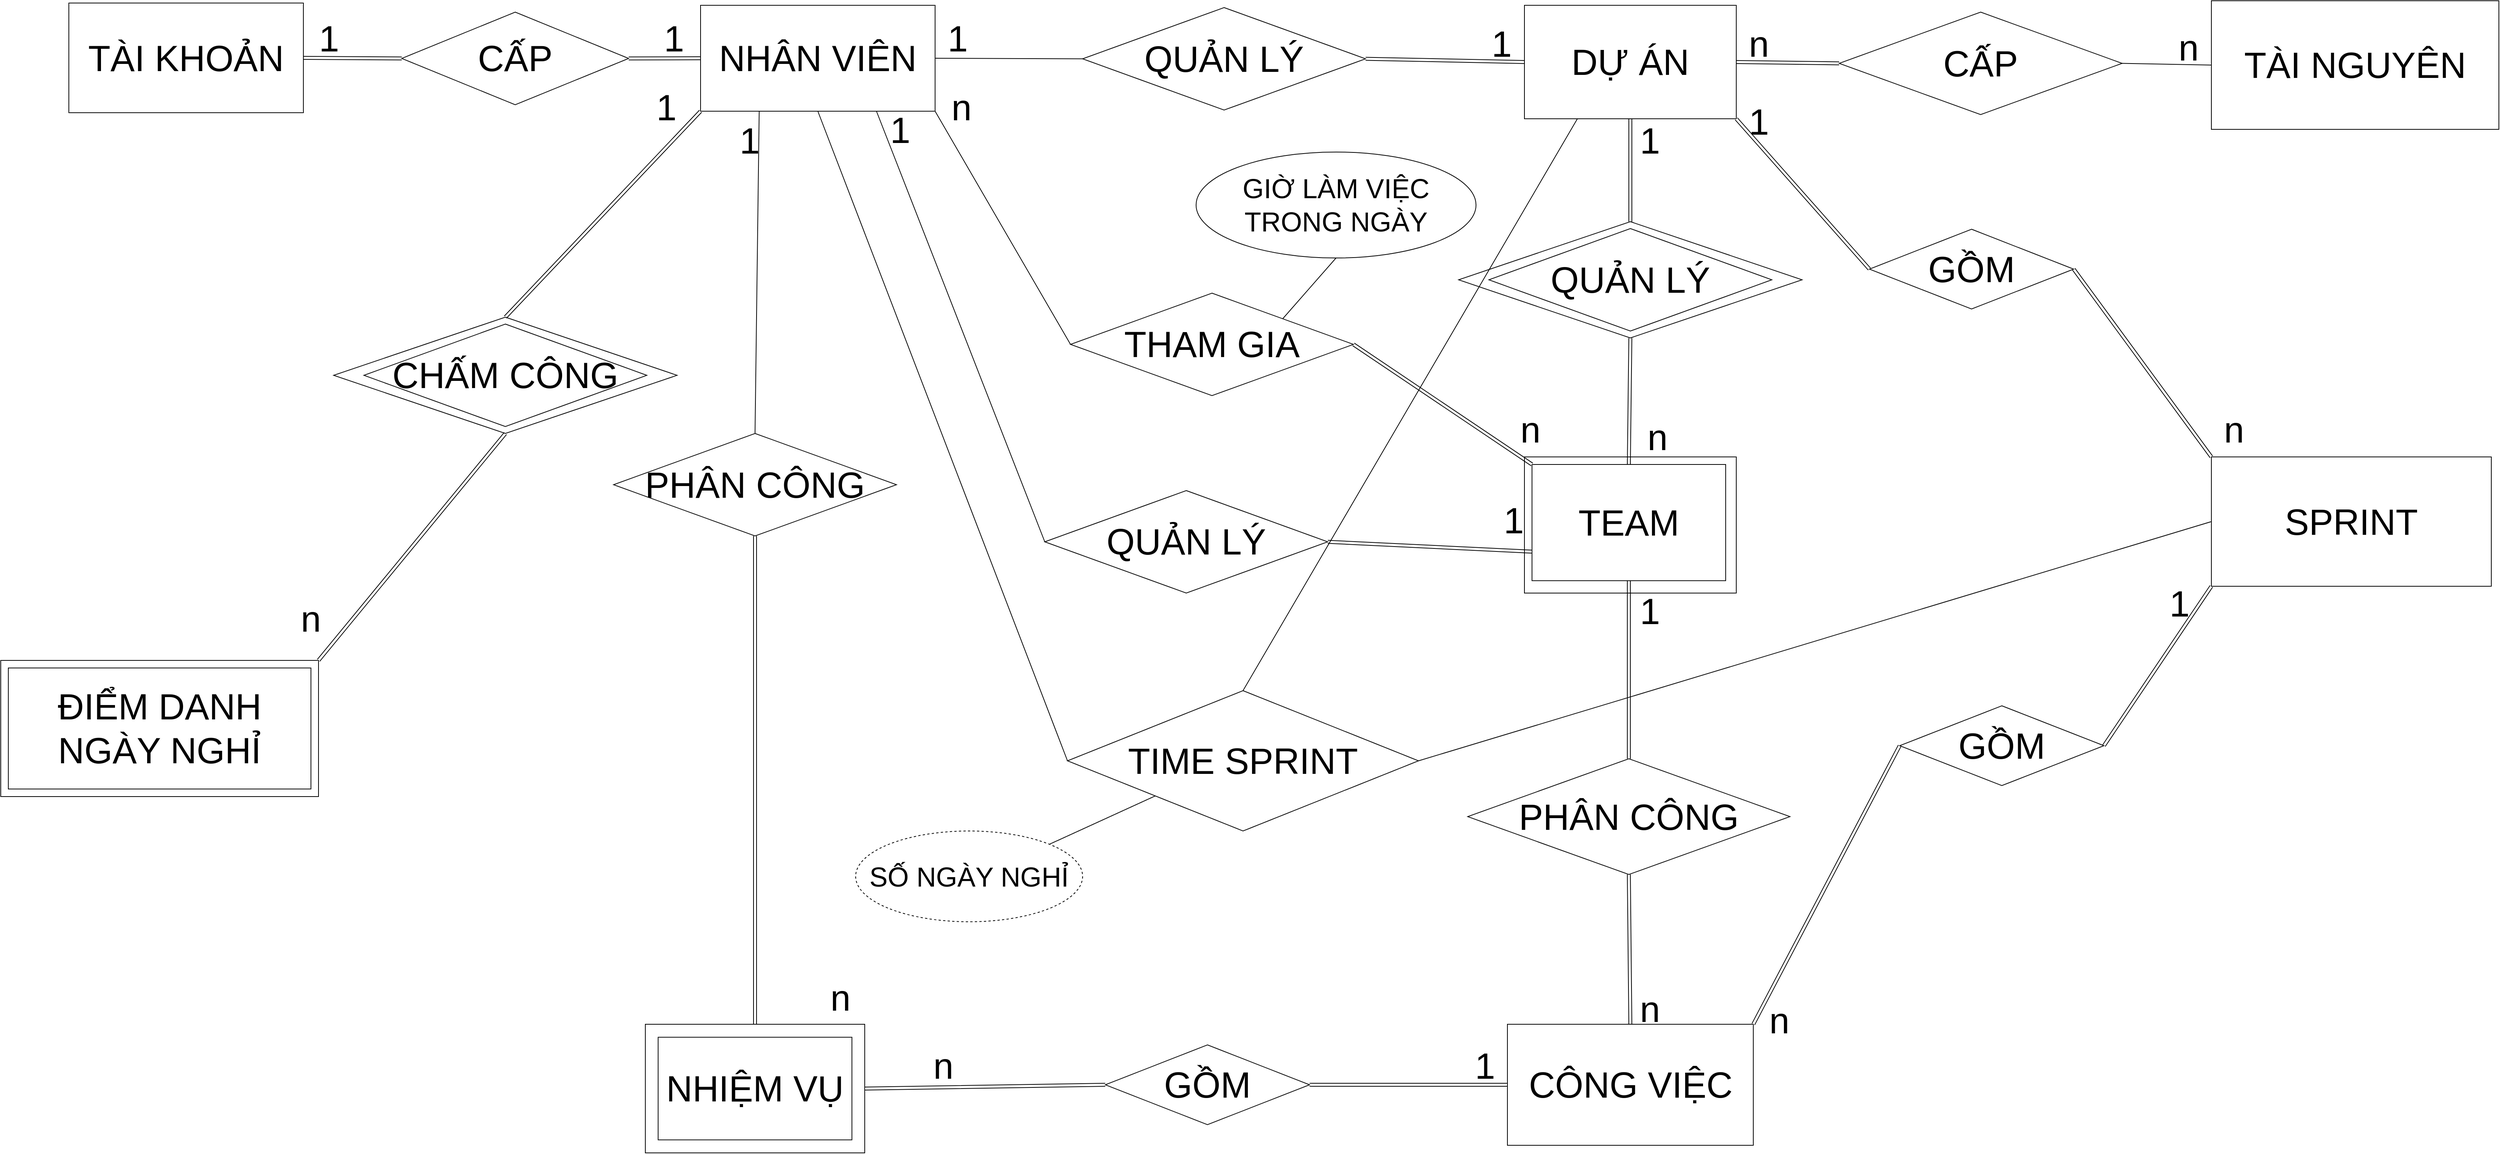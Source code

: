 <mxfile version="21.7.5" type="device">
  <diagram id="C5RBs43oDa-KdzZeNtuy" name="Page-1">
    <mxGraphModel dx="3190" dy="1515" grid="1" gridSize="10" guides="1" tooltips="1" connect="1" arrows="1" fold="1" page="1" pageScale="1" pageWidth="827" pageHeight="1169" math="0" shadow="0">
      <root>
        <mxCell id="WIyWlLk6GJQsqaUBKTNV-0" />
        <mxCell id="WIyWlLk6GJQsqaUBKTNV-1" parent="WIyWlLk6GJQsqaUBKTNV-0" />
        <mxCell id="3_I5SoKO1ajLQpSbr8QC-1" value="&lt;font style=&quot;font-size: 48px;&quot;&gt;TÀI KHOẢN&lt;/font&gt;" style="rounded=0;whiteSpace=wrap;html=1;" parent="WIyWlLk6GJQsqaUBKTNV-1" vertex="1">
          <mxGeometry x="270" y="201" width="310" height="145" as="geometry" />
        </mxCell>
        <mxCell id="3_I5SoKO1ajLQpSbr8QC-2" value="&lt;font style=&quot;font-size: 48px;&quot;&gt;NHÂN VIÊN&lt;/font&gt;" style="rounded=0;whiteSpace=wrap;html=1;" parent="WIyWlLk6GJQsqaUBKTNV-1" vertex="1">
          <mxGeometry x="1105" y="204" width="310" height="140" as="geometry" />
        </mxCell>
        <mxCell id="3_I5SoKO1ajLQpSbr8QC-3" value="" style="group" parent="WIyWlLk6GJQsqaUBKTNV-1" vertex="1" connectable="0">
          <mxGeometry x="1032" y="1551" width="290" height="170" as="geometry" />
        </mxCell>
        <mxCell id="3_I5SoKO1ajLQpSbr8QC-4" value="" style="rounded=0;whiteSpace=wrap;html=1;movable=1;resizable=1;rotatable=1;deletable=1;editable=1;locked=0;connectable=1;" parent="3_I5SoKO1ajLQpSbr8QC-3" vertex="1">
          <mxGeometry width="290" height="170" as="geometry" />
        </mxCell>
        <mxCell id="3_I5SoKO1ajLQpSbr8QC-5" value="&lt;font style=&quot;font-size: 48px;&quot;&gt;NHIỆM VỤ&lt;/font&gt;" style="rounded=0;whiteSpace=wrap;html=1;movable=1;resizable=1;rotatable=1;deletable=1;editable=1;locked=0;connectable=1;" parent="3_I5SoKO1ajLQpSbr8QC-3" vertex="1">
          <mxGeometry x="16.917" y="17.16" width="256.167" height="135.66" as="geometry" />
        </mxCell>
        <mxCell id="3_I5SoKO1ajLQpSbr8QC-14" value="&lt;font style=&quot;font-size: 48px;&quot;&gt;DỰ ÁN&lt;/font&gt;" style="rounded=0;whiteSpace=wrap;html=1;" parent="WIyWlLk6GJQsqaUBKTNV-1" vertex="1">
          <mxGeometry x="2194" y="204" width="280" height="150" as="geometry" />
        </mxCell>
        <mxCell id="3_I5SoKO1ajLQpSbr8QC-18" value="" style="group;rounded=0;strokeColor=default;fontFamily=Helvetica;fontSize=12;fontColor=default;fillColor=default;html=1;" parent="WIyWlLk6GJQsqaUBKTNV-1" vertex="1" connectable="0">
          <mxGeometry x="2194" y="801" width="280" height="180" as="geometry" />
        </mxCell>
        <mxCell id="3_I5SoKO1ajLQpSbr8QC-19" value="&lt;font style=&quot;font-size: 48px;&quot;&gt;TEAM&lt;/font&gt;" style="rounded=0;whiteSpace=wrap;html=1;movable=1;resizable=1;rotatable=1;deletable=1;editable=1;locked=0;connectable=1;strokeColor=default;fontFamily=Helvetica;fontSize=12;fontColor=default;fillColor=default;" parent="3_I5SoKO1ajLQpSbr8QC-18" vertex="1">
          <mxGeometry x="10" y="10" width="256" height="153.63" as="geometry" />
        </mxCell>
        <mxCell id="3_I5SoKO1ajLQpSbr8QC-20" value="&lt;span style=&quot;font-size: 48px;&quot;&gt;CÔNG VIỆC&lt;/span&gt;" style="rounded=0;whiteSpace=wrap;html=1;" parent="WIyWlLk6GJQsqaUBKTNV-1" vertex="1">
          <mxGeometry x="2171.5" y="1551" width="325" height="160" as="geometry" />
        </mxCell>
        <mxCell id="3_I5SoKO1ajLQpSbr8QC-22" value="&lt;font style=&quot;font-size: 48px;&quot;&gt;TÀI NGUYÊN&lt;/font&gt;" style="rounded=0;whiteSpace=wrap;html=1;" parent="WIyWlLk6GJQsqaUBKTNV-1" vertex="1">
          <mxGeometry x="3102" y="198" width="380" height="170" as="geometry" />
        </mxCell>
        <mxCell id="3_I5SoKO1ajLQpSbr8QC-28" value="&lt;font style=&quot;font-size: 48px;&quot;&gt;CẤP&lt;/font&gt;" style="rhombus;whiteSpace=wrap;html=1;" parent="WIyWlLk6GJQsqaUBKTNV-1" vertex="1">
          <mxGeometry x="710" y="213" width="300" height="122.5" as="geometry" />
        </mxCell>
        <mxCell id="3_I5SoKO1ajLQpSbr8QC-51" value="&lt;span style=&quot;font-size: 48px;&quot;&gt;1&lt;/span&gt;" style="text;html=1;strokeColor=none;fillColor=none;align=center;verticalAlign=middle;whiteSpace=wrap;rounded=0;" parent="WIyWlLk6GJQsqaUBKTNV-1" vertex="1">
          <mxGeometry x="584" y="233" width="60" height="30" as="geometry" />
        </mxCell>
        <mxCell id="3_I5SoKO1ajLQpSbr8QC-52" value="&lt;span style=&quot;font-size: 48px;&quot;&gt;1&lt;/span&gt;" style="text;html=1;strokeColor=none;fillColor=none;align=center;verticalAlign=middle;whiteSpace=wrap;rounded=0;" parent="WIyWlLk6GJQsqaUBKTNV-1" vertex="1">
          <mxGeometry x="1040" y="233" width="60" height="30" as="geometry" />
        </mxCell>
        <mxCell id="3_I5SoKO1ajLQpSbr8QC-54" value="" style="shape=link;html=1;rounded=0;exitX=1;exitY=0.5;exitDx=0;exitDy=0;entryX=0;entryY=0.5;entryDx=0;entryDy=0;" parent="WIyWlLk6GJQsqaUBKTNV-1" source="3_I5SoKO1ajLQpSbr8QC-1" target="3_I5SoKO1ajLQpSbr8QC-28" edge="1">
          <mxGeometry width="100" relative="1" as="geometry">
            <mxPoint x="670" y="490" as="sourcePoint" />
            <mxPoint x="1650" y="-60" as="targetPoint" />
          </mxGeometry>
        </mxCell>
        <mxCell id="3_I5SoKO1ajLQpSbr8QC-55" value="" style="shape=link;html=1;rounded=0;exitX=1;exitY=0.5;exitDx=0;exitDy=0;entryX=0;entryY=0.5;entryDx=0;entryDy=0;" parent="WIyWlLk6GJQsqaUBKTNV-1" source="3_I5SoKO1ajLQpSbr8QC-28" target="3_I5SoKO1ajLQpSbr8QC-2" edge="1">
          <mxGeometry width="100" relative="1" as="geometry">
            <mxPoint x="590" y="284" as="sourcePoint" />
            <mxPoint x="1020" y="380" as="targetPoint" />
          </mxGeometry>
        </mxCell>
        <mxCell id="3_I5SoKO1ajLQpSbr8QC-57" value="&lt;span style=&quot;font-size: 48px;&quot;&gt;QUẢN LÝ&lt;/span&gt;" style="rhombus;whiteSpace=wrap;html=1;" parent="WIyWlLk6GJQsqaUBKTNV-1" vertex="1">
          <mxGeometry x="1610" y="207" width="374" height="135.5" as="geometry" />
        </mxCell>
        <mxCell id="3_I5SoKO1ajLQpSbr8QC-59" value="" style="endArrow=none;html=1;rounded=0;exitX=1;exitY=0.5;exitDx=0;exitDy=0;entryX=0;entryY=0.5;entryDx=0;entryDy=0;" parent="WIyWlLk6GJQsqaUBKTNV-1" source="3_I5SoKO1ajLQpSbr8QC-2" target="3_I5SoKO1ajLQpSbr8QC-57" edge="1">
          <mxGeometry width="50" height="50" relative="1" as="geometry">
            <mxPoint x="1480" y="80" as="sourcePoint" />
            <mxPoint x="1530" y="30" as="targetPoint" />
          </mxGeometry>
        </mxCell>
        <mxCell id="3_I5SoKO1ajLQpSbr8QC-60" value="" style="shape=link;html=1;rounded=0;entryX=0;entryY=0.5;entryDx=0;entryDy=0;exitX=1;exitY=0.5;exitDx=0;exitDy=0;" parent="WIyWlLk6GJQsqaUBKTNV-1" source="3_I5SoKO1ajLQpSbr8QC-57" target="3_I5SoKO1ajLQpSbr8QC-14" edge="1">
          <mxGeometry width="100" relative="1" as="geometry">
            <mxPoint x="1460" y="60" as="sourcePoint" />
            <mxPoint x="1560" y="60" as="targetPoint" />
          </mxGeometry>
        </mxCell>
        <mxCell id="3_I5SoKO1ajLQpSbr8QC-61" value="&lt;span style=&quot;font-size: 48px;&quot;&gt;1&lt;/span&gt;" style="text;html=1;strokeColor=none;fillColor=none;align=center;verticalAlign=middle;whiteSpace=wrap;rounded=0;" parent="WIyWlLk6GJQsqaUBKTNV-1" vertex="1">
          <mxGeometry x="1415" y="233" width="60" height="30" as="geometry" />
        </mxCell>
        <mxCell id="3_I5SoKO1ajLQpSbr8QC-62" value="&lt;span style=&quot;font-size: 48px;&quot;&gt;1&lt;/span&gt;" style="text;html=1;strokeColor=none;fillColor=none;align=center;verticalAlign=middle;whiteSpace=wrap;rounded=0;" parent="WIyWlLk6GJQsqaUBKTNV-1" vertex="1">
          <mxGeometry x="2134" y="240" width="60" height="30" as="geometry" />
        </mxCell>
        <mxCell id="3_I5SoKO1ajLQpSbr8QC-63" value="&lt;span style=&quot;font-size: 48px;&quot;&gt;CẤP&lt;/span&gt;" style="rhombus;whiteSpace=wrap;html=1;" parent="WIyWlLk6GJQsqaUBKTNV-1" vertex="1">
          <mxGeometry x="2610" y="213" width="374" height="135.5" as="geometry" />
        </mxCell>
        <mxCell id="3_I5SoKO1ajLQpSbr8QC-64" value="" style="endArrow=none;html=1;rounded=0;exitX=1;exitY=0.5;exitDx=0;exitDy=0;entryX=0;entryY=0.5;entryDx=0;entryDy=0;" parent="WIyWlLk6GJQsqaUBKTNV-1" source="3_I5SoKO1ajLQpSbr8QC-63" target="3_I5SoKO1ajLQpSbr8QC-22" edge="1">
          <mxGeometry width="50" height="50" relative="1" as="geometry">
            <mxPoint x="2810" y="110" as="sourcePoint" />
            <mxPoint x="3005" y="110.75" as="targetPoint" />
          </mxGeometry>
        </mxCell>
        <mxCell id="3_I5SoKO1ajLQpSbr8QC-65" value="" style="shape=link;html=1;rounded=0;entryX=0;entryY=0.5;entryDx=0;entryDy=0;exitX=1;exitY=0.5;exitDx=0;exitDy=0;" parent="WIyWlLk6GJQsqaUBKTNV-1" source="3_I5SoKO1ajLQpSbr8QC-14" target="3_I5SoKO1ajLQpSbr8QC-63" edge="1">
          <mxGeometry width="100" relative="1" as="geometry">
            <mxPoint x="2435" y="54" as="sourcePoint" />
            <mxPoint x="3169" y="273" as="targetPoint" />
          </mxGeometry>
        </mxCell>
        <mxCell id="3_I5SoKO1ajLQpSbr8QC-68" value="&lt;span style=&quot;font-size: 48px;&quot;&gt;n&lt;/span&gt;" style="text;html=1;strokeColor=none;fillColor=none;align=center;verticalAlign=middle;whiteSpace=wrap;rounded=0;" parent="WIyWlLk6GJQsqaUBKTNV-1" vertex="1">
          <mxGeometry x="2474" y="240" width="60" height="30" as="geometry" />
        </mxCell>
        <mxCell id="3_I5SoKO1ajLQpSbr8QC-69" value="&lt;span style=&quot;font-size: 48px;&quot;&gt;n&lt;/span&gt;" style="text;html=1;strokeColor=none;fillColor=none;align=center;verticalAlign=middle;whiteSpace=wrap;rounded=0;" parent="WIyWlLk6GJQsqaUBKTNV-1" vertex="1">
          <mxGeometry x="3042" y="245" width="60" height="30" as="geometry" />
        </mxCell>
        <mxCell id="3_I5SoKO1ajLQpSbr8QC-73" value="" style="group" parent="WIyWlLk6GJQsqaUBKTNV-1" vertex="1" connectable="0">
          <mxGeometry x="2107" y="490" width="454" height="153.75" as="geometry" />
        </mxCell>
        <mxCell id="3_I5SoKO1ajLQpSbr8QC-72" value="" style="rhombus;whiteSpace=wrap;html=1;" parent="3_I5SoKO1ajLQpSbr8QC-73" vertex="1">
          <mxGeometry width="454" height="153.75" as="geometry" />
        </mxCell>
        <mxCell id="3_I5SoKO1ajLQpSbr8QC-71" value="&lt;span style=&quot;font-size: 48px;&quot;&gt;QUẢN LÝ&lt;/span&gt;" style="rhombus;whiteSpace=wrap;html=1;" parent="3_I5SoKO1ajLQpSbr8QC-73" vertex="1">
          <mxGeometry x="40" y="9.13" width="374" height="135.5" as="geometry" />
        </mxCell>
        <mxCell id="3_I5SoKO1ajLQpSbr8QC-74" value="" style="shape=link;html=1;rounded=0;entryX=0.5;entryY=1;entryDx=0;entryDy=0;exitX=0.5;exitY=0;exitDx=0;exitDy=0;" parent="WIyWlLk6GJQsqaUBKTNV-1" source="3_I5SoKO1ajLQpSbr8QC-72" target="3_I5SoKO1ajLQpSbr8QC-14" edge="1">
          <mxGeometry width="100" relative="1" as="geometry">
            <mxPoint x="1994" y="285" as="sourcePoint" />
            <mxPoint x="2204" y="289" as="targetPoint" />
          </mxGeometry>
        </mxCell>
        <mxCell id="3_I5SoKO1ajLQpSbr8QC-75" value="" style="shape=link;html=1;rounded=0;entryX=0.5;entryY=0;entryDx=0;entryDy=0;exitX=0.5;exitY=1;exitDx=0;exitDy=0;" parent="WIyWlLk6GJQsqaUBKTNV-1" source="3_I5SoKO1ajLQpSbr8QC-72" target="3_I5SoKO1ajLQpSbr8QC-19" edge="1">
          <mxGeometry width="100" relative="1" as="geometry">
            <mxPoint x="2344" y="500" as="sourcePoint" />
            <mxPoint x="2344" y="364" as="targetPoint" />
          </mxGeometry>
        </mxCell>
        <mxCell id="3_I5SoKO1ajLQpSbr8QC-76" value="&lt;span style=&quot;font-size: 48px;&quot;&gt;n&lt;/span&gt;" style="text;html=1;strokeColor=none;fillColor=none;align=center;verticalAlign=middle;whiteSpace=wrap;rounded=0;" parent="WIyWlLk6GJQsqaUBKTNV-1" vertex="1">
          <mxGeometry x="2340" y="760" width="60" height="30" as="geometry" />
        </mxCell>
        <mxCell id="3_I5SoKO1ajLQpSbr8QC-77" value="&lt;span style=&quot;font-size: 48px;&quot;&gt;1&lt;/span&gt;" style="text;html=1;strokeColor=none;fillColor=none;align=center;verticalAlign=middle;whiteSpace=wrap;rounded=0;" parent="WIyWlLk6GJQsqaUBKTNV-1" vertex="1">
          <mxGeometry x="2330" y="368" width="60" height="30" as="geometry" />
        </mxCell>
        <mxCell id="3_I5SoKO1ajLQpSbr8QC-78" value="&lt;span style=&quot;font-size: 48px;&quot;&gt;SPRINT&lt;/span&gt;" style="rounded=0;whiteSpace=wrap;html=1;" parent="WIyWlLk6GJQsqaUBKTNV-1" vertex="1">
          <mxGeometry x="3102" y="801" width="370" height="171" as="geometry" />
        </mxCell>
        <mxCell id="3_I5SoKO1ajLQpSbr8QC-79" value="" style="group" parent="WIyWlLk6GJQsqaUBKTNV-1" vertex="1" connectable="0">
          <mxGeometry x="400" y="1140" width="200" height="110" as="geometry" />
        </mxCell>
        <mxCell id="3_I5SoKO1ajLQpSbr8QC-80" value="" style="rounded=0;whiteSpace=wrap;html=1;movable=1;resizable=1;rotatable=1;deletable=1;editable=1;locked=0;connectable=1;" parent="3_I5SoKO1ajLQpSbr8QC-79" vertex="1">
          <mxGeometry x="-220" y="-70" width="420" height="180" as="geometry" />
        </mxCell>
        <mxCell id="3_I5SoKO1ajLQpSbr8QC-81" value="&lt;font style=&quot;font-size: 48px;&quot;&gt;ĐIỂM DANH NGÀY NGHỈ&lt;/font&gt;" style="rounded=0;whiteSpace=wrap;html=1;movable=1;resizable=1;rotatable=1;deletable=1;editable=1;locked=0;connectable=1;" parent="3_I5SoKO1ajLQpSbr8QC-79" vertex="1">
          <mxGeometry x="-210" y="-60" width="400" height="160" as="geometry" />
        </mxCell>
        <mxCell id="3_I5SoKO1ajLQpSbr8QC-82" value="" style="shape=link;html=1;rounded=0;entryX=0;entryY=0;entryDx=0;entryDy=0;exitX=1;exitY=0.5;exitDx=0;exitDy=0;" parent="WIyWlLk6GJQsqaUBKTNV-1" source="3_I5SoKO1ajLQpSbr8QC-85" target="3_I5SoKO1ajLQpSbr8QC-78" edge="1">
          <mxGeometry width="100" relative="1" as="geometry">
            <mxPoint x="2880" y="650" as="sourcePoint" />
            <mxPoint x="2204" y="289" as="targetPoint" />
          </mxGeometry>
        </mxCell>
        <mxCell id="3_I5SoKO1ajLQpSbr8QC-83" value="" style="shape=link;html=1;rounded=0;entryX=1;entryY=1;entryDx=0;entryDy=0;exitX=0;exitY=0.5;exitDx=0;exitDy=0;" parent="WIyWlLk6GJQsqaUBKTNV-1" source="3_I5SoKO1ajLQpSbr8QC-85" target="3_I5SoKO1ajLQpSbr8QC-14" edge="1">
          <mxGeometry width="100" relative="1" as="geometry">
            <mxPoint x="2670" y="490" as="sourcePoint" />
            <mxPoint x="2214" y="299" as="targetPoint" />
          </mxGeometry>
        </mxCell>
        <mxCell id="3_I5SoKO1ajLQpSbr8QC-85" value="&lt;span style=&quot;font-size: 48px;&quot;&gt;GỒM&lt;/span&gt;" style="rhombus;whiteSpace=wrap;html=1;" parent="WIyWlLk6GJQsqaUBKTNV-1" vertex="1">
          <mxGeometry x="2650" y="500" width="270" height="105.5" as="geometry" />
        </mxCell>
        <mxCell id="3_I5SoKO1ajLQpSbr8QC-86" value="&lt;span style=&quot;font-size: 48px;&quot;&gt;1&lt;/span&gt;" style="text;html=1;strokeColor=none;fillColor=none;align=center;verticalAlign=middle;whiteSpace=wrap;rounded=0;" parent="WIyWlLk6GJQsqaUBKTNV-1" vertex="1">
          <mxGeometry x="2474" y="342.5" width="60" height="30" as="geometry" />
        </mxCell>
        <mxCell id="3_I5SoKO1ajLQpSbr8QC-87" value="&lt;span style=&quot;font-size: 48px;&quot;&gt;n&lt;/span&gt;" style="text;html=1;strokeColor=none;fillColor=none;align=center;verticalAlign=middle;whiteSpace=wrap;rounded=0;" parent="WIyWlLk6GJQsqaUBKTNV-1" vertex="1">
          <mxGeometry x="3102" y="750" width="60" height="30" as="geometry" />
        </mxCell>
        <mxCell id="3_I5SoKO1ajLQpSbr8QC-88" value="" style="shape=link;html=1;rounded=0;entryX=0.5;entryY=0;entryDx=0;entryDy=0;exitX=0.5;exitY=1;exitDx=0;exitDy=0;" parent="WIyWlLk6GJQsqaUBKTNV-1" source="3_I5SoKO1ajLQpSbr8QC-90" target="3_I5SoKO1ajLQpSbr8QC-20" edge="1">
          <mxGeometry width="100" relative="1" as="geometry">
            <mxPoint x="2426" y="1267.5" as="sourcePoint" />
            <mxPoint x="2648" y="1418.5" as="targetPoint" />
          </mxGeometry>
        </mxCell>
        <mxCell id="3_I5SoKO1ajLQpSbr8QC-89" value="" style="shape=link;html=1;rounded=0;exitX=0.5;exitY=0;exitDx=0;exitDy=0;entryX=0.5;entryY=1;entryDx=0;entryDy=0;" parent="WIyWlLk6GJQsqaUBKTNV-1" source="3_I5SoKO1ajLQpSbr8QC-90" target="3_I5SoKO1ajLQpSbr8QC-19" edge="1">
          <mxGeometry width="100" relative="1" as="geometry">
            <mxPoint x="2216" y="1107.5" as="sourcePoint" />
            <mxPoint x="2330" y="1020" as="targetPoint" />
          </mxGeometry>
        </mxCell>
        <mxCell id="3_I5SoKO1ajLQpSbr8QC-90" value="&lt;span style=&quot;font-size: 48px;&quot;&gt;PHÂN CÔNG&lt;/span&gt;" style="rhombus;whiteSpace=wrap;html=1;" parent="WIyWlLk6GJQsqaUBKTNV-1" vertex="1">
          <mxGeometry x="2119" y="1200" width="426" height="153" as="geometry" />
        </mxCell>
        <mxCell id="3_I5SoKO1ajLQpSbr8QC-91" value="&lt;span style=&quot;font-size: 48px;&quot;&gt;1&lt;/span&gt;" style="text;html=1;strokeColor=none;fillColor=none;align=center;verticalAlign=middle;whiteSpace=wrap;rounded=0;" parent="WIyWlLk6GJQsqaUBKTNV-1" vertex="1">
          <mxGeometry x="2330" y="990" width="60" height="30" as="geometry" />
        </mxCell>
        <mxCell id="3_I5SoKO1ajLQpSbr8QC-93" value="&lt;span style=&quot;font-size: 48px;&quot;&gt;n&lt;/span&gt;" style="text;html=1;strokeColor=none;fillColor=none;align=center;verticalAlign=middle;whiteSpace=wrap;rounded=0;" parent="WIyWlLk6GJQsqaUBKTNV-1" vertex="1">
          <mxGeometry x="2330" y="1516" width="60" height="30" as="geometry" />
        </mxCell>
        <mxCell id="3_I5SoKO1ajLQpSbr8QC-94" value="" style="shape=link;html=1;rounded=0;entryX=1;entryY=0;entryDx=0;entryDy=0;exitX=0;exitY=0.5;exitDx=0;exitDy=0;" parent="WIyWlLk6GJQsqaUBKTNV-1" source="3_I5SoKO1ajLQpSbr8QC-96" target="3_I5SoKO1ajLQpSbr8QC-20" edge="1">
          <mxGeometry width="100" relative="1" as="geometry">
            <mxPoint x="3036" y="1187.5" as="sourcePoint" />
            <mxPoint x="3258" y="1338.5" as="targetPoint" />
          </mxGeometry>
        </mxCell>
        <mxCell id="3_I5SoKO1ajLQpSbr8QC-95" value="" style="shape=link;html=1;rounded=0;entryX=0;entryY=1;entryDx=0;entryDy=0;exitX=1;exitY=0.5;exitDx=0;exitDy=0;" parent="WIyWlLk6GJQsqaUBKTNV-1" source="3_I5SoKO1ajLQpSbr8QC-96" target="3_I5SoKO1ajLQpSbr8QC-78" edge="1">
          <mxGeometry width="100" relative="1" as="geometry">
            <mxPoint x="2826" y="1027.5" as="sourcePoint" />
            <mxPoint x="2630" y="891.5" as="targetPoint" />
          </mxGeometry>
        </mxCell>
        <mxCell id="3_I5SoKO1ajLQpSbr8QC-96" value="&lt;span style=&quot;font-size: 48px;&quot;&gt;GỒM&lt;/span&gt;" style="rhombus;whiteSpace=wrap;html=1;" parent="WIyWlLk6GJQsqaUBKTNV-1" vertex="1">
          <mxGeometry x="2690" y="1130" width="270" height="105.5" as="geometry" />
        </mxCell>
        <mxCell id="3_I5SoKO1ajLQpSbr8QC-97" value="&lt;span style=&quot;font-size: 48px;&quot;&gt;1&lt;/span&gt;" style="text;html=1;strokeColor=none;fillColor=none;align=center;verticalAlign=middle;whiteSpace=wrap;rounded=0;" parent="WIyWlLk6GJQsqaUBKTNV-1" vertex="1">
          <mxGeometry x="3030" y="980" width="60" height="30" as="geometry" />
        </mxCell>
        <mxCell id="3_I5SoKO1ajLQpSbr8QC-98" value="&lt;span style=&quot;font-size: 48px;&quot;&gt;n&lt;/span&gt;" style="text;html=1;strokeColor=none;fillColor=none;align=center;verticalAlign=middle;whiteSpace=wrap;rounded=0;" parent="WIyWlLk6GJQsqaUBKTNV-1" vertex="1">
          <mxGeometry x="2501" y="1531" width="60" height="30" as="geometry" />
        </mxCell>
        <mxCell id="3_I5SoKO1ajLQpSbr8QC-103" value="" style="shape=link;html=1;rounded=0;entryX=1;entryY=0.5;entryDx=0;entryDy=0;exitX=0;exitY=0.5;exitDx=0;exitDy=0;" parent="WIyWlLk6GJQsqaUBKTNV-1" source="3_I5SoKO1ajLQpSbr8QC-105" target="3_I5SoKO1ajLQpSbr8QC-4" edge="1">
          <mxGeometry width="100" relative="1" as="geometry">
            <mxPoint x="1986" y="1656.5" as="sourcePoint" />
            <mxPoint x="1440" y="1869" as="targetPoint" />
          </mxGeometry>
        </mxCell>
        <mxCell id="3_I5SoKO1ajLQpSbr8QC-104" value="" style="shape=link;html=1;rounded=0;entryX=0;entryY=0.5;entryDx=0;entryDy=0;exitX=1;exitY=0.5;exitDx=0;exitDy=0;" parent="WIyWlLk6GJQsqaUBKTNV-1" source="3_I5SoKO1ajLQpSbr8QC-105" target="3_I5SoKO1ajLQpSbr8QC-20" edge="1">
          <mxGeometry width="100" relative="1" as="geometry">
            <mxPoint x="1776" y="1496.5" as="sourcePoint" />
            <mxPoint x="2052" y="1441" as="targetPoint" />
          </mxGeometry>
        </mxCell>
        <mxCell id="3_I5SoKO1ajLQpSbr8QC-105" value="&lt;span style=&quot;font-size: 48px;&quot;&gt;GỒM&lt;/span&gt;" style="rhombus;whiteSpace=wrap;html=1;" parent="WIyWlLk6GJQsqaUBKTNV-1" vertex="1">
          <mxGeometry x="1640" y="1578.25" width="270" height="105.5" as="geometry" />
        </mxCell>
        <mxCell id="3_I5SoKO1ajLQpSbr8QC-106" value="&lt;span style=&quot;font-size: 48px;&quot;&gt;1&lt;/span&gt;" style="text;html=1;strokeColor=none;fillColor=none;align=center;verticalAlign=middle;whiteSpace=wrap;rounded=0;" parent="WIyWlLk6GJQsqaUBKTNV-1" vertex="1">
          <mxGeometry x="2111.5" y="1591" width="60" height="30" as="geometry" />
        </mxCell>
        <mxCell id="3_I5SoKO1ajLQpSbr8QC-107" value="&lt;span style=&quot;font-size: 48px;&quot;&gt;n&lt;/span&gt;" style="text;html=1;strokeColor=none;fillColor=none;align=center;verticalAlign=middle;whiteSpace=wrap;rounded=0;" parent="WIyWlLk6GJQsqaUBKTNV-1" vertex="1">
          <mxGeometry x="1396" y="1591" width="60" height="30" as="geometry" />
        </mxCell>
        <mxCell id="3_I5SoKO1ajLQpSbr8QC-108" value="&lt;span style=&quot;font-size: 48px;&quot;&gt;PHÂN CÔNG&lt;/span&gt;" style="rhombus;whiteSpace=wrap;html=1;" parent="WIyWlLk6GJQsqaUBKTNV-1" vertex="1">
          <mxGeometry x="990" y="770" width="374" height="135.5" as="geometry" />
        </mxCell>
        <mxCell id="3_I5SoKO1ajLQpSbr8QC-109" value="" style="endArrow=none;html=1;rounded=0;exitX=0.25;exitY=1;exitDx=0;exitDy=0;entryX=0.5;entryY=0;entryDx=0;entryDy=0;" parent="WIyWlLk6GJQsqaUBKTNV-1" source="3_I5SoKO1ajLQpSbr8QC-2" target="3_I5SoKO1ajLQpSbr8QC-108" edge="1">
          <mxGeometry width="50" height="50" relative="1" as="geometry">
            <mxPoint x="851.5" y="817" as="sourcePoint" />
            <mxPoint x="966.5" y="573" as="targetPoint" />
          </mxGeometry>
        </mxCell>
        <mxCell id="3_I5SoKO1ajLQpSbr8QC-110" value="" style="shape=link;html=1;rounded=0;entryX=0.5;entryY=0;entryDx=0;entryDy=0;exitX=0.5;exitY=1;exitDx=0;exitDy=0;" parent="WIyWlLk6GJQsqaUBKTNV-1" source="3_I5SoKO1ajLQpSbr8QC-108" target="3_I5SoKO1ajLQpSbr8QC-4" edge="1">
          <mxGeometry width="100" relative="1" as="geometry">
            <mxPoint x="896.5" y="603" as="sourcePoint" />
            <mxPoint x="1630.5" y="822" as="targetPoint" />
          </mxGeometry>
        </mxCell>
        <mxCell id="3_I5SoKO1ajLQpSbr8QC-111" value="&lt;span style=&quot;font-size: 48px;&quot;&gt;1&lt;/span&gt;" style="text;html=1;strokeColor=none;fillColor=none;align=center;verticalAlign=middle;whiteSpace=wrap;rounded=0;" parent="WIyWlLk6GJQsqaUBKTNV-1" vertex="1">
          <mxGeometry x="1140" y="368" width="60" height="30" as="geometry" />
        </mxCell>
        <mxCell id="3_I5SoKO1ajLQpSbr8QC-112" value="&lt;span style=&quot;font-size: 48px;&quot;&gt;n&lt;/span&gt;" style="text;html=1;strokeColor=none;fillColor=none;align=center;verticalAlign=middle;whiteSpace=wrap;rounded=0;" parent="WIyWlLk6GJQsqaUBKTNV-1" vertex="1">
          <mxGeometry x="1260" y="1501" width="60" height="30" as="geometry" />
        </mxCell>
        <mxCell id="3_I5SoKO1ajLQpSbr8QC-114" value="" style="group" parent="WIyWlLk6GJQsqaUBKTNV-1" vertex="1" connectable="0">
          <mxGeometry x="620" y="616.25" width="454" height="153.75" as="geometry" />
        </mxCell>
        <mxCell id="3_I5SoKO1ajLQpSbr8QC-115" value="" style="rhombus;whiteSpace=wrap;html=1;" parent="3_I5SoKO1ajLQpSbr8QC-114" vertex="1">
          <mxGeometry width="454" height="153.75" as="geometry" />
        </mxCell>
        <mxCell id="3_I5SoKO1ajLQpSbr8QC-116" value="&lt;span style=&quot;font-size: 48px;&quot;&gt;CHẤM CÔNG&lt;/span&gt;" style="rhombus;whiteSpace=wrap;html=1;" parent="3_I5SoKO1ajLQpSbr8QC-114" vertex="1">
          <mxGeometry x="40" y="9.13" width="374" height="135.5" as="geometry" />
        </mxCell>
        <mxCell id="3_I5SoKO1ajLQpSbr8QC-117" value="" style="shape=link;html=1;rounded=0;entryX=0;entryY=1;entryDx=0;entryDy=0;exitX=0.5;exitY=0;exitDx=0;exitDy=0;" parent="WIyWlLk6GJQsqaUBKTNV-1" source="3_I5SoKO1ajLQpSbr8QC-115" target="3_I5SoKO1ajLQpSbr8QC-2" edge="1">
          <mxGeometry width="100" relative="1" as="geometry">
            <mxPoint x="497" y="352.5" as="sourcePoint" />
            <mxPoint x="837" y="421.5" as="targetPoint" />
          </mxGeometry>
        </mxCell>
        <mxCell id="3_I5SoKO1ajLQpSbr8QC-118" value="" style="shape=link;html=1;rounded=0;entryX=1;entryY=0;entryDx=0;entryDy=0;exitX=0.5;exitY=1;exitDx=0;exitDy=0;" parent="WIyWlLk6GJQsqaUBKTNV-1" source="3_I5SoKO1ajLQpSbr8QC-115" target="3_I5SoKO1ajLQpSbr8QC-80" edge="1">
          <mxGeometry width="100" relative="1" as="geometry">
            <mxPoint x="847" y="567.5" as="sourcePoint" />
            <mxPoint x="835" y="878.5" as="targetPoint" />
          </mxGeometry>
        </mxCell>
        <mxCell id="3_I5SoKO1ajLQpSbr8QC-119" value="&lt;span style=&quot;font-size: 48px;&quot;&gt;n&lt;/span&gt;" style="text;html=1;strokeColor=none;fillColor=none;align=center;verticalAlign=middle;whiteSpace=wrap;rounded=0;" parent="WIyWlLk6GJQsqaUBKTNV-1" vertex="1">
          <mxGeometry x="560" y="1000" width="60" height="30" as="geometry" />
        </mxCell>
        <mxCell id="3_I5SoKO1ajLQpSbr8QC-120" value="&lt;span style=&quot;font-size: 48px;&quot;&gt;1&lt;/span&gt;" style="text;html=1;strokeColor=none;fillColor=none;align=center;verticalAlign=middle;whiteSpace=wrap;rounded=0;" parent="WIyWlLk6GJQsqaUBKTNV-1" vertex="1">
          <mxGeometry x="1030" y="324" width="60" height="30" as="geometry" />
        </mxCell>
        <mxCell id="3_I5SoKO1ajLQpSbr8QC-123" value="&lt;span style=&quot;font-size: 48px;&quot;&gt;QUẢN LÝ&lt;/span&gt;" style="rhombus;whiteSpace=wrap;html=1;" parent="WIyWlLk6GJQsqaUBKTNV-1" vertex="1">
          <mxGeometry x="1560" y="845.5" width="374" height="135.5" as="geometry" />
        </mxCell>
        <mxCell id="3_I5SoKO1ajLQpSbr8QC-124" value="" style="endArrow=none;html=1;rounded=0;exitX=0.75;exitY=1;exitDx=0;exitDy=0;entryX=0;entryY=0.5;entryDx=0;entryDy=0;" parent="WIyWlLk6GJQsqaUBKTNV-1" source="3_I5SoKO1ajLQpSbr8QC-2" target="3_I5SoKO1ajLQpSbr8QC-123" edge="1">
          <mxGeometry width="50" height="50" relative="1" as="geometry">
            <mxPoint x="1407.5" y="607" as="sourcePoint" />
            <mxPoint x="1522.5" y="363" as="targetPoint" />
          </mxGeometry>
        </mxCell>
        <mxCell id="3_I5SoKO1ajLQpSbr8QC-125" value="" style="shape=link;html=1;rounded=0;entryX=0;entryY=0.75;entryDx=0;entryDy=0;exitX=1;exitY=0.5;exitDx=0;exitDy=0;" parent="WIyWlLk6GJQsqaUBKTNV-1" source="3_I5SoKO1ajLQpSbr8QC-123" target="3_I5SoKO1ajLQpSbr8QC-19" edge="1">
          <mxGeometry width="100" relative="1" as="geometry">
            <mxPoint x="1452.5" y="393" as="sourcePoint" />
            <mxPoint x="2186.5" y="612" as="targetPoint" />
          </mxGeometry>
        </mxCell>
        <mxCell id="3_I5SoKO1ajLQpSbr8QC-126" value="&lt;span style=&quot;font-size: 48px;&quot;&gt;1&lt;/span&gt;" style="text;html=1;strokeColor=none;fillColor=none;align=center;verticalAlign=middle;whiteSpace=wrap;rounded=0;" parent="WIyWlLk6GJQsqaUBKTNV-1" vertex="1">
          <mxGeometry x="1339" y="354" width="60" height="30" as="geometry" />
        </mxCell>
        <mxCell id="3_I5SoKO1ajLQpSbr8QC-127" value="&lt;span style=&quot;font-size: 48px;&quot;&gt;1&lt;/span&gt;" style="text;html=1;strokeColor=none;fillColor=none;align=center;verticalAlign=middle;whiteSpace=wrap;rounded=0;" parent="WIyWlLk6GJQsqaUBKTNV-1" vertex="1">
          <mxGeometry x="2150" y="870" width="60" height="30" as="geometry" />
        </mxCell>
        <mxCell id="3_I5SoKO1ajLQpSbr8QC-134" value="&lt;span style=&quot;font-size: 48px;&quot;&gt;THAM GIA&lt;/span&gt;" style="rhombus;whiteSpace=wrap;html=1;" parent="WIyWlLk6GJQsqaUBKTNV-1" vertex="1">
          <mxGeometry x="1594" y="584.5" width="374" height="135.5" as="geometry" />
        </mxCell>
        <mxCell id="3_I5SoKO1ajLQpSbr8QC-135" value="" style="endArrow=none;html=1;rounded=0;exitX=1;exitY=1;exitDx=0;exitDy=0;entryX=0;entryY=0.5;entryDx=0;entryDy=0;" parent="WIyWlLk6GJQsqaUBKTNV-1" source="3_I5SoKO1ajLQpSbr8QC-2" target="3_I5SoKO1ajLQpSbr8QC-134" edge="1">
          <mxGeometry width="50" height="50" relative="1" as="geometry">
            <mxPoint x="1399" y="516" as="sourcePoint" />
            <mxPoint x="1514" y="272" as="targetPoint" />
          </mxGeometry>
        </mxCell>
        <mxCell id="3_I5SoKO1ajLQpSbr8QC-136" value="" style="shape=link;html=1;rounded=0;entryX=0;entryY=0;entryDx=0;entryDy=0;exitX=1;exitY=0.5;exitDx=0;exitDy=0;" parent="WIyWlLk6GJQsqaUBKTNV-1" source="3_I5SoKO1ajLQpSbr8QC-134" target="3_I5SoKO1ajLQpSbr8QC-19" edge="1">
          <mxGeometry width="100" relative="1" as="geometry">
            <mxPoint x="1444" y="302" as="sourcePoint" />
            <mxPoint x="2178" y="521" as="targetPoint" />
          </mxGeometry>
        </mxCell>
        <mxCell id="3_I5SoKO1ajLQpSbr8QC-137" value="&lt;span style=&quot;font-size: 48px;&quot;&gt;n&lt;/span&gt;" style="text;html=1;strokeColor=none;fillColor=none;align=center;verticalAlign=middle;whiteSpace=wrap;rounded=0;" parent="WIyWlLk6GJQsqaUBKTNV-1" vertex="1">
          <mxGeometry x="1420" y="324" width="60" height="30" as="geometry" />
        </mxCell>
        <mxCell id="3_I5SoKO1ajLQpSbr8QC-138" value="&lt;span style=&quot;font-size: 48px;&quot;&gt;n&lt;/span&gt;" style="text;html=1;strokeColor=none;fillColor=none;align=center;verticalAlign=middle;whiteSpace=wrap;rounded=0;" parent="WIyWlLk6GJQsqaUBKTNV-1" vertex="1">
          <mxGeometry x="2171.5" y="750" width="60" height="30" as="geometry" />
        </mxCell>
        <mxCell id="3_I5SoKO1ajLQpSbr8QC-140" value="&lt;font style=&quot;font-size: 36px;&quot;&gt;GIỜ LÀM VIỆC TRONG NGÀY&lt;/font&gt;" style="ellipse;whiteSpace=wrap;html=1;" parent="WIyWlLk6GJQsqaUBKTNV-1" vertex="1">
          <mxGeometry x="1760" y="398" width="370" height="140" as="geometry" />
        </mxCell>
        <mxCell id="3_I5SoKO1ajLQpSbr8QC-141" value="" style="endArrow=none;html=1;rounded=0;entryX=0.5;entryY=1;entryDx=0;entryDy=0;exitX=1;exitY=0;exitDx=0;exitDy=0;" parent="WIyWlLk6GJQsqaUBKTNV-1" source="3_I5SoKO1ajLQpSbr8QC-134" target="3_I5SoKO1ajLQpSbr8QC-140" edge="1">
          <mxGeometry width="50" height="50" relative="1" as="geometry">
            <mxPoint x="1360" y="600" as="sourcePoint" />
            <mxPoint x="1410" y="550" as="targetPoint" />
          </mxGeometry>
        </mxCell>
        <mxCell id="3_I5SoKO1ajLQpSbr8QC-143" value="&lt;span style=&quot;font-size: 48px;&quot;&gt;TIME SPRINT&lt;/span&gt;" style="rhombus;whiteSpace=wrap;html=1;" parent="WIyWlLk6GJQsqaUBKTNV-1" vertex="1">
          <mxGeometry x="1590" y="1110" width="464" height="185.5" as="geometry" />
        </mxCell>
        <mxCell id="3_I5SoKO1ajLQpSbr8QC-144" value="" style="endArrow=none;html=1;rounded=0;entryX=0.5;entryY=1;entryDx=0;entryDy=0;exitX=0;exitY=0.5;exitDx=0;exitDy=0;" parent="WIyWlLk6GJQsqaUBKTNV-1" source="3_I5SoKO1ajLQpSbr8QC-143" target="3_I5SoKO1ajLQpSbr8QC-2" edge="1">
          <mxGeometry width="50" height="50" relative="1" as="geometry">
            <mxPoint x="2260" y="850" as="sourcePoint" />
            <mxPoint x="1370" y="560" as="targetPoint" />
          </mxGeometry>
        </mxCell>
        <mxCell id="3_I5SoKO1ajLQpSbr8QC-145" value="" style="endArrow=none;html=1;rounded=0;entryX=0.25;entryY=1;entryDx=0;entryDy=0;exitX=0.5;exitY=0;exitDx=0;exitDy=0;" parent="WIyWlLk6GJQsqaUBKTNV-1" source="3_I5SoKO1ajLQpSbr8QC-143" target="3_I5SoKO1ajLQpSbr8QC-14" edge="1">
          <mxGeometry width="50" height="50" relative="1" as="geometry">
            <mxPoint x="1440" y="1176" as="sourcePoint" />
            <mxPoint x="1270" y="354" as="targetPoint" />
          </mxGeometry>
        </mxCell>
        <mxCell id="3_I5SoKO1ajLQpSbr8QC-146" value="" style="endArrow=none;html=1;rounded=0;entryX=0;entryY=0.5;entryDx=0;entryDy=0;exitX=1;exitY=0.5;exitDx=0;exitDy=0;" parent="WIyWlLk6GJQsqaUBKTNV-1" source="3_I5SoKO1ajLQpSbr8QC-143" target="3_I5SoKO1ajLQpSbr8QC-78" edge="1">
          <mxGeometry width="50" height="50" relative="1" as="geometry">
            <mxPoint x="1802" y="1160" as="sourcePoint" />
            <mxPoint x="2274" y="364" as="targetPoint" />
          </mxGeometry>
        </mxCell>
        <mxCell id="3_I5SoKO1ajLQpSbr8QC-147" value="&lt;font style=&quot;font-size: 36px;&quot;&gt;SỐ NGÀY NGHỈ&lt;/font&gt;" style="ellipse;whiteSpace=wrap;html=1;align=center;dashed=1;" parent="WIyWlLk6GJQsqaUBKTNV-1" vertex="1">
          <mxGeometry x="1310" y="1295.5" width="300" height="120" as="geometry" />
        </mxCell>
        <mxCell id="3_I5SoKO1ajLQpSbr8QC-148" value="" style="endArrow=none;html=1;rounded=0;exitX=1;exitY=0;exitDx=0;exitDy=0;entryX=0;entryY=1;entryDx=0;entryDy=0;" parent="WIyWlLk6GJQsqaUBKTNV-1" source="3_I5SoKO1ajLQpSbr8QC-147" target="3_I5SoKO1ajLQpSbr8QC-143" edge="1">
          <mxGeometry relative="1" as="geometry">
            <mxPoint x="1640" y="1190" as="sourcePoint" />
            <mxPoint x="1800" y="1190" as="targetPoint" />
          </mxGeometry>
        </mxCell>
      </root>
    </mxGraphModel>
  </diagram>
</mxfile>
